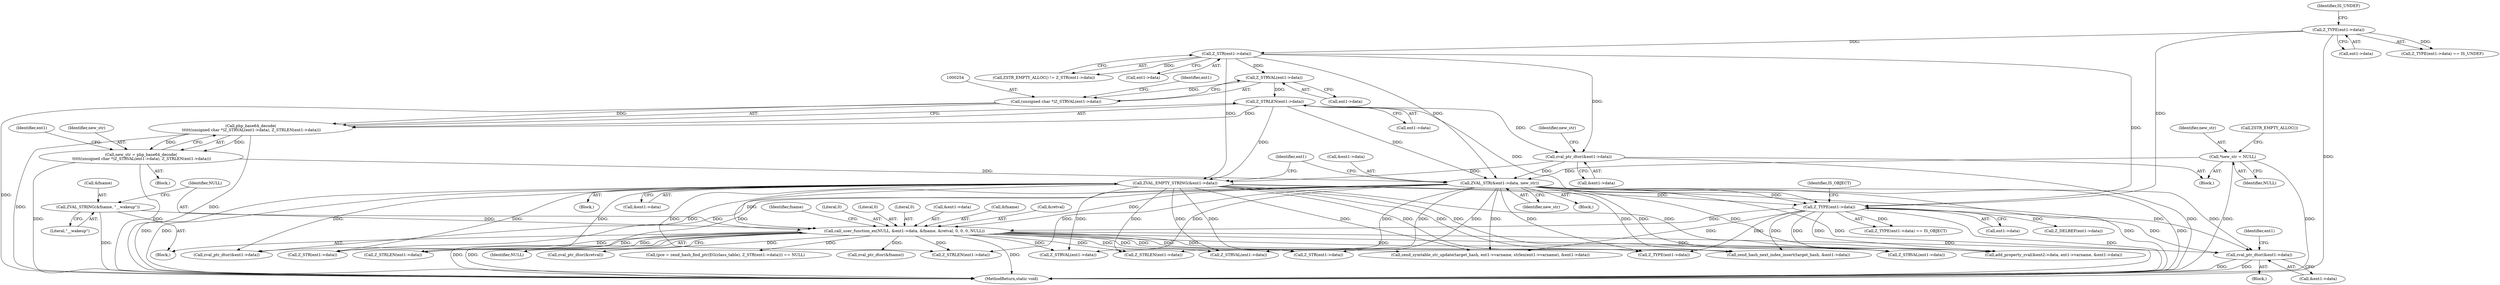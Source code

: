 digraph "0_php-src_8d2539fa0faf3f63e1d1e7635347c5b9e777d47b@pointer" {
"1000341" [label="(Call,zval_ptr_dtor(&ent1->data))"];
"1000279" [label="(Call,ZVAL_EMPTY_STRING(&ent1->data))"];
"1000259" [label="(Call,Z_STRLEN(ent1->data))"];
"1000255" [label="(Call,Z_STRVAL(ent1->data))"];
"1000245" [label="(Call,Z_STR(ent1->data))"];
"1000203" [label="(Call,Z_TYPE(ent1->data))"];
"1000263" [label="(Call,zval_ptr_dtor(&ent1->data))"];
"1000286" [label="(Call,Z_TYPE(ent1->data))"];
"1000271" [label="(Call,ZVAL_STR(&ent1->data, new_str))"];
"1000250" [label="(Call,new_str = php_base64_decode(\n \t\t\t\t\t(unsigned char *)Z_STRVAL(ent1->data), Z_STRLEN(ent1->data)))"];
"1000252" [label="(Call,php_base64_decode(\n \t\t\t\t\t(unsigned char *)Z_STRVAL(ent1->data), Z_STRLEN(ent1->data)))"];
"1000253" [label="(Call,(unsigned char *)Z_STRVAL(ent1->data))"];
"1000239" [label="(Call,*new_str = NULL)"];
"1000298" [label="(Call,call_user_function_ex(NULL, &ent1->data, &fname, &retval, 0, 0, 0, NULL))"];
"1000294" [label="(Call,ZVAL_STRING(&fname, \"__wakeup\"))"];
"1000290" [label="(Identifier,IS_OBJECT)"];
"1000309" [label="(Literal,0)"];
"1000347" [label="(Identifier,ent1)"];
"1000256" [label="(Call,ent1->data)"];
"1000270" [label="(Block,)"];
"1000249" [label="(Block,)"];
"1000251" [label="(Identifier,new_str)"];
"1000203" [label="(Call,Z_TYPE(ent1->data))"];
"1000386" [label="(Call,Z_TYPE(ent1->data))"];
"1000414" [label="(Call,Z_STRVAL(ent1->data))"];
"1000418" [label="(Call,Z_STRLEN(ent1->data))"];
"1000286" [label="(Call,Z_TYPE(ent1->data))"];
"1000566" [label="(Call,zend_symtable_str_update(target_hash, ent1->varname, strlen(ent1->varname), &ent1->data))"];
"1000311" [label="(Identifier,NULL)"];
"1000300" [label="(Call,&ent1->data)"];
"1000556" [label="(Call,Z_DELREF(ent1->data))"];
"1000241" [label="(Identifier,NULL)"];
"1000240" [label="(Identifier,new_str)"];
"1000278" [label="(Block,)"];
"1000285" [label="(Call,Z_TYPE(ent1->data) == IS_OBJECT)"];
"1000287" [label="(Call,ent1->data)"];
"1000340" [label="(Block,)"];
"1000423" [label="(Call,Z_STR(ent1->data))"];
"1000237" [label="(Block,)"];
"1000315" [label="(Call,zval_ptr_dtor(&retval))"];
"1000342" [label="(Call,&ent1->data)"];
"1000244" [label="(Call,ZSTR_EMPTY_ALLOC())"];
"1000304" [label="(Call,&fname)"];
"1000498" [label="(Call,Z_STRVAL(ent1->data))"];
"1000295" [label="(Call,&fname)"];
"1000245" [label="(Call,Z_STR(ent1->data))"];
"1000434" [label="(Call,Z_STR(ent1->data))"];
"1000271" [label="(Call,ZVAL_STR(&ent1->data, new_str))"];
"1000204" [label="(Call,ent1->data)"];
"1000269" [label="(Identifier,new_str)"];
"1000250" [label="(Call,new_str = php_base64_decode(\n \t\t\t\t\t(unsigned char *)Z_STRVAL(ent1->data), Z_STRLEN(ent1->data)))"];
"1000306" [label="(Call,&retval)"];
"1000288" [label="(Identifier,ent1)"];
"1000261" [label="(Identifier,ent1)"];
"1000299" [label="(Identifier,NULL)"];
"1000243" [label="(Call,ZSTR_EMPTY_ALLOC() != Z_STR(ent1->data))"];
"1000297" [label="(Literal,\"__wakeup\")"];
"1000294" [label="(Call,ZVAL_STRING(&fname, \"__wakeup\"))"];
"1000428" [label="(Call,(pce = zend_hash_find_ptr(EG(class_table), Z_STR(ent1->data))) == NULL)"];
"1000253" [label="(Call,(unsigned char *)Z_STRVAL(ent1->data))"];
"1000312" [label="(Call,zval_ptr_dtor(&fname))"];
"1000473" [label="(Call,Z_STRVAL(ent1->data))"];
"1000502" [label="(Call,Z_STRLEN(ent1->data))"];
"1000252" [label="(Call,php_base64_decode(\n \t\t\t\t\t(unsigned char *)Z_STRVAL(ent1->data), Z_STRLEN(ent1->data)))"];
"1000255" [label="(Call,Z_STRVAL(ent1->data))"];
"1000314" [label="(Identifier,fname)"];
"1000263" [label="(Call,zval_ptr_dtor(&ent1->data))"];
"1000259" [label="(Call,Z_STRLEN(ent1->data))"];
"1000276" [label="(Identifier,new_str)"];
"1000308" [label="(Literal,0)"];
"1000544" [label="(Call,add_property_zval(&ent2->data, ent1->varname, &ent1->data))"];
"1000341" [label="(Call,zval_ptr_dtor(&ent1->data))"];
"1000585" [label="(Call,zend_hash_next_index_insert(target_hash, &ent1->data))"];
"1000298" [label="(Call,call_user_function_ex(NULL, &ent1->data, &fname, &retval, 0, 0, 0, NULL))"];
"1000518" [label="(Call,zval_ptr_dtor(&ent1->data))"];
"1000291" [label="(Block,)"];
"1000246" [label="(Call,ent1->data)"];
"1000207" [label="(Identifier,IS_UNDEF)"];
"1000239" [label="(Call,*new_str = NULL)"];
"1000264" [label="(Call,&ent1->data)"];
"1000280" [label="(Call,&ent1->data)"];
"1000279" [label="(Call,ZVAL_EMPTY_STRING(&ent1->data))"];
"1000260" [label="(Call,ent1->data)"];
"1000272" [label="(Call,&ent1->data)"];
"1000644" [label="(MethodReturn,static void)"];
"1000202" [label="(Call,Z_TYPE(ent1->data) == IS_UNDEF)"];
"1000310" [label="(Literal,0)"];
"1000392" [label="(Call,Z_STRLEN(ent1->data))"];
"1000266" [label="(Identifier,ent1)"];
"1000341" -> "1000340"  [label="AST: "];
"1000341" -> "1000342"  [label="CFG: "];
"1000342" -> "1000341"  [label="AST: "];
"1000347" -> "1000341"  [label="CFG: "];
"1000341" -> "1000644"  [label="DDG: "];
"1000341" -> "1000644"  [label="DDG: "];
"1000279" -> "1000341"  [label="DDG: "];
"1000286" -> "1000341"  [label="DDG: "];
"1000298" -> "1000341"  [label="DDG: "];
"1000271" -> "1000341"  [label="DDG: "];
"1000279" -> "1000278"  [label="AST: "];
"1000279" -> "1000280"  [label="CFG: "];
"1000280" -> "1000279"  [label="AST: "];
"1000288" -> "1000279"  [label="CFG: "];
"1000279" -> "1000644"  [label="DDG: "];
"1000279" -> "1000644"  [label="DDG: "];
"1000259" -> "1000279"  [label="DDG: "];
"1000263" -> "1000279"  [label="DDG: "];
"1000245" -> "1000279"  [label="DDG: "];
"1000279" -> "1000286"  [label="DDG: "];
"1000279" -> "1000298"  [label="DDG: "];
"1000279" -> "1000386"  [label="DDG: "];
"1000279" -> "1000392"  [label="DDG: "];
"1000279" -> "1000414"  [label="DDG: "];
"1000279" -> "1000418"  [label="DDG: "];
"1000279" -> "1000423"  [label="DDG: "];
"1000279" -> "1000434"  [label="DDG: "];
"1000279" -> "1000473"  [label="DDG: "];
"1000279" -> "1000498"  [label="DDG: "];
"1000279" -> "1000502"  [label="DDG: "];
"1000279" -> "1000518"  [label="DDG: "];
"1000279" -> "1000544"  [label="DDG: "];
"1000279" -> "1000566"  [label="DDG: "];
"1000279" -> "1000585"  [label="DDG: "];
"1000259" -> "1000252"  [label="AST: "];
"1000259" -> "1000260"  [label="CFG: "];
"1000260" -> "1000259"  [label="AST: "];
"1000252" -> "1000259"  [label="CFG: "];
"1000259" -> "1000252"  [label="DDG: "];
"1000255" -> "1000259"  [label="DDG: "];
"1000259" -> "1000263"  [label="DDG: "];
"1000259" -> "1000271"  [label="DDG: "];
"1000259" -> "1000286"  [label="DDG: "];
"1000255" -> "1000253"  [label="AST: "];
"1000255" -> "1000256"  [label="CFG: "];
"1000256" -> "1000255"  [label="AST: "];
"1000253" -> "1000255"  [label="CFG: "];
"1000255" -> "1000253"  [label="DDG: "];
"1000245" -> "1000255"  [label="DDG: "];
"1000245" -> "1000243"  [label="AST: "];
"1000245" -> "1000246"  [label="CFG: "];
"1000246" -> "1000245"  [label="AST: "];
"1000243" -> "1000245"  [label="CFG: "];
"1000245" -> "1000243"  [label="DDG: "];
"1000203" -> "1000245"  [label="DDG: "];
"1000245" -> "1000263"  [label="DDG: "];
"1000245" -> "1000271"  [label="DDG: "];
"1000245" -> "1000286"  [label="DDG: "];
"1000203" -> "1000202"  [label="AST: "];
"1000203" -> "1000204"  [label="CFG: "];
"1000204" -> "1000203"  [label="AST: "];
"1000207" -> "1000203"  [label="CFG: "];
"1000203" -> "1000644"  [label="DDG: "];
"1000203" -> "1000202"  [label="DDG: "];
"1000203" -> "1000286"  [label="DDG: "];
"1000263" -> "1000237"  [label="AST: "];
"1000263" -> "1000264"  [label="CFG: "];
"1000264" -> "1000263"  [label="AST: "];
"1000269" -> "1000263"  [label="CFG: "];
"1000263" -> "1000644"  [label="DDG: "];
"1000263" -> "1000271"  [label="DDG: "];
"1000286" -> "1000285"  [label="AST: "];
"1000286" -> "1000287"  [label="CFG: "];
"1000287" -> "1000286"  [label="AST: "];
"1000290" -> "1000286"  [label="CFG: "];
"1000286" -> "1000644"  [label="DDG: "];
"1000286" -> "1000285"  [label="DDG: "];
"1000271" -> "1000286"  [label="DDG: "];
"1000286" -> "1000298"  [label="DDG: "];
"1000286" -> "1000386"  [label="DDG: "];
"1000286" -> "1000414"  [label="DDG: "];
"1000286" -> "1000544"  [label="DDG: "];
"1000286" -> "1000556"  [label="DDG: "];
"1000286" -> "1000566"  [label="DDG: "];
"1000286" -> "1000585"  [label="DDG: "];
"1000271" -> "1000270"  [label="AST: "];
"1000271" -> "1000276"  [label="CFG: "];
"1000272" -> "1000271"  [label="AST: "];
"1000276" -> "1000271"  [label="AST: "];
"1000288" -> "1000271"  [label="CFG: "];
"1000271" -> "1000644"  [label="DDG: "];
"1000271" -> "1000644"  [label="DDG: "];
"1000271" -> "1000644"  [label="DDG: "];
"1000250" -> "1000271"  [label="DDG: "];
"1000239" -> "1000271"  [label="DDG: "];
"1000271" -> "1000298"  [label="DDG: "];
"1000271" -> "1000386"  [label="DDG: "];
"1000271" -> "1000392"  [label="DDG: "];
"1000271" -> "1000414"  [label="DDG: "];
"1000271" -> "1000418"  [label="DDG: "];
"1000271" -> "1000423"  [label="DDG: "];
"1000271" -> "1000434"  [label="DDG: "];
"1000271" -> "1000473"  [label="DDG: "];
"1000271" -> "1000498"  [label="DDG: "];
"1000271" -> "1000502"  [label="DDG: "];
"1000271" -> "1000518"  [label="DDG: "];
"1000271" -> "1000544"  [label="DDG: "];
"1000271" -> "1000566"  [label="DDG: "];
"1000271" -> "1000585"  [label="DDG: "];
"1000250" -> "1000249"  [label="AST: "];
"1000250" -> "1000252"  [label="CFG: "];
"1000251" -> "1000250"  [label="AST: "];
"1000252" -> "1000250"  [label="AST: "];
"1000266" -> "1000250"  [label="CFG: "];
"1000250" -> "1000644"  [label="DDG: "];
"1000250" -> "1000644"  [label="DDG: "];
"1000252" -> "1000250"  [label="DDG: "];
"1000252" -> "1000250"  [label="DDG: "];
"1000253" -> "1000252"  [label="AST: "];
"1000252" -> "1000644"  [label="DDG: "];
"1000252" -> "1000644"  [label="DDG: "];
"1000253" -> "1000252"  [label="DDG: "];
"1000254" -> "1000253"  [label="AST: "];
"1000261" -> "1000253"  [label="CFG: "];
"1000253" -> "1000644"  [label="DDG: "];
"1000239" -> "1000237"  [label="AST: "];
"1000239" -> "1000241"  [label="CFG: "];
"1000240" -> "1000239"  [label="AST: "];
"1000241" -> "1000239"  [label="AST: "];
"1000244" -> "1000239"  [label="CFG: "];
"1000239" -> "1000644"  [label="DDG: "];
"1000239" -> "1000644"  [label="DDG: "];
"1000298" -> "1000291"  [label="AST: "];
"1000298" -> "1000311"  [label="CFG: "];
"1000299" -> "1000298"  [label="AST: "];
"1000300" -> "1000298"  [label="AST: "];
"1000304" -> "1000298"  [label="AST: "];
"1000306" -> "1000298"  [label="AST: "];
"1000308" -> "1000298"  [label="AST: "];
"1000309" -> "1000298"  [label="AST: "];
"1000310" -> "1000298"  [label="AST: "];
"1000311" -> "1000298"  [label="AST: "];
"1000314" -> "1000298"  [label="CFG: "];
"1000298" -> "1000644"  [label="DDG: "];
"1000298" -> "1000644"  [label="DDG: "];
"1000298" -> "1000644"  [label="DDG: "];
"1000294" -> "1000298"  [label="DDG: "];
"1000298" -> "1000312"  [label="DDG: "];
"1000298" -> "1000315"  [label="DDG: "];
"1000298" -> "1000386"  [label="DDG: "];
"1000298" -> "1000392"  [label="DDG: "];
"1000298" -> "1000414"  [label="DDG: "];
"1000298" -> "1000418"  [label="DDG: "];
"1000298" -> "1000423"  [label="DDG: "];
"1000298" -> "1000434"  [label="DDG: "];
"1000298" -> "1000428"  [label="DDG: "];
"1000298" -> "1000473"  [label="DDG: "];
"1000298" -> "1000498"  [label="DDG: "];
"1000298" -> "1000502"  [label="DDG: "];
"1000298" -> "1000518"  [label="DDG: "];
"1000298" -> "1000544"  [label="DDG: "];
"1000298" -> "1000566"  [label="DDG: "];
"1000298" -> "1000585"  [label="DDG: "];
"1000294" -> "1000291"  [label="AST: "];
"1000294" -> "1000297"  [label="CFG: "];
"1000295" -> "1000294"  [label="AST: "];
"1000297" -> "1000294"  [label="AST: "];
"1000299" -> "1000294"  [label="CFG: "];
"1000294" -> "1000644"  [label="DDG: "];
}
